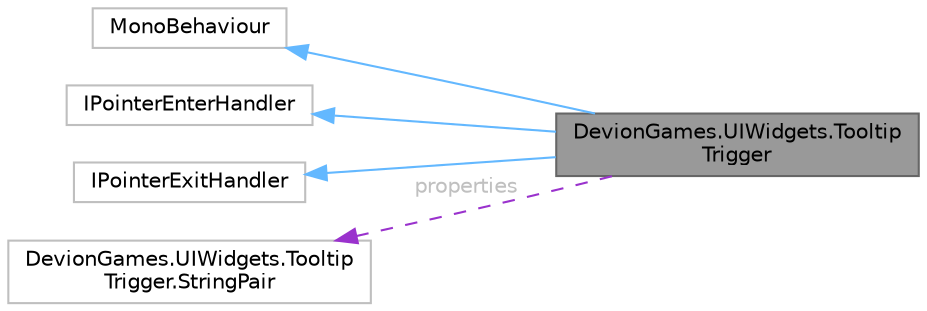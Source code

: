 digraph "DevionGames.UIWidgets.TooltipTrigger"
{
 // LATEX_PDF_SIZE
  bgcolor="transparent";
  edge [fontname=Helvetica,fontsize=10,labelfontname=Helvetica,labelfontsize=10];
  node [fontname=Helvetica,fontsize=10,shape=box,height=0.2,width=0.4];
  rankdir="LR";
  Node1 [id="Node000001",label="DevionGames.UIWidgets.Tooltip\lTrigger",height=0.2,width=0.4,color="gray40", fillcolor="grey60", style="filled", fontcolor="black",tooltip="Tooltip trigger to display fixed tooltips."];
  Node2 -> Node1 [id="edge5_Node000001_Node000002",dir="back",color="steelblue1",style="solid",tooltip=" "];
  Node2 [id="Node000002",label="MonoBehaviour",height=0.2,width=0.4,color="grey75", fillcolor="white", style="filled",tooltip=" "];
  Node3 -> Node1 [id="edge6_Node000001_Node000003",dir="back",color="steelblue1",style="solid",tooltip=" "];
  Node3 [id="Node000003",label="IPointerEnterHandler",height=0.2,width=0.4,color="grey75", fillcolor="white", style="filled",tooltip=" "];
  Node4 -> Node1 [id="edge7_Node000001_Node000004",dir="back",color="steelblue1",style="solid",tooltip=" "];
  Node4 [id="Node000004",label="IPointerExitHandler",height=0.2,width=0.4,color="grey75", fillcolor="white", style="filled",tooltip=" "];
  Node5 -> Node1 [id="edge8_Node000001_Node000005",dir="back",color="darkorchid3",style="dashed",tooltip=" ",label=" properties",fontcolor="grey" ];
  Node5 [id="Node000005",label="DevionGames.UIWidgets.Tooltip\lTrigger.StringPair",height=0.2,width=0.4,color="grey75", fillcolor="white", style="filled",URL="$class_devion_games_1_1_u_i_widgets_1_1_tooltip_trigger_1_1_string_pair.html",tooltip=" "];
}

